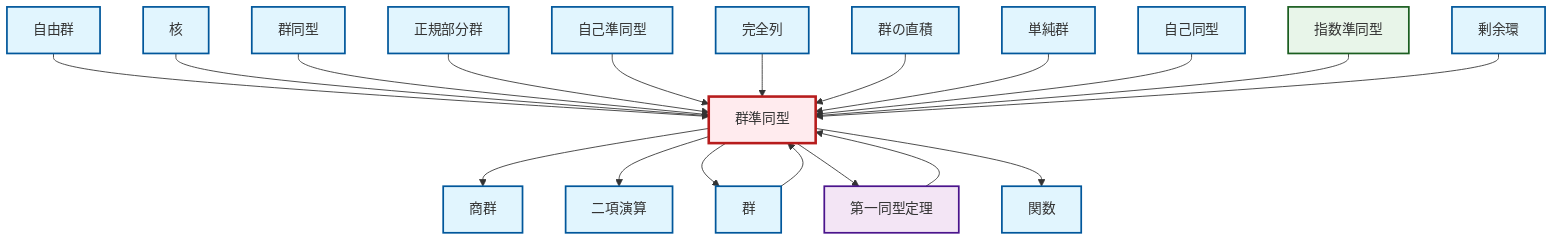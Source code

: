 graph TD
    classDef definition fill:#e1f5fe,stroke:#01579b,stroke-width:2px
    classDef theorem fill:#f3e5f5,stroke:#4a148c,stroke-width:2px
    classDef axiom fill:#fff3e0,stroke:#e65100,stroke-width:2px
    classDef example fill:#e8f5e9,stroke:#1b5e20,stroke-width:2px
    classDef current fill:#ffebee,stroke:#b71c1c,stroke-width:3px
    ex-exponential-homomorphism["指数準同型"]:::example
    def-simple-group["単純群"]:::definition
    def-automorphism["自己同型"]:::definition
    def-function["関数"]:::definition
    def-homomorphism["群準同型"]:::definition
    def-group["群"]:::definition
    def-kernel["核"]:::definition
    def-normal-subgroup["正規部分群"]:::definition
    def-isomorphism["群同型"]:::definition
    def-binary-operation["二項演算"]:::definition
    def-free-group["自由群"]:::definition
    def-direct-product["群の直積"]:::definition
    thm-first-isomorphism["第一同型定理"]:::theorem
    def-endomorphism["自己準同型"]:::definition
    def-exact-sequence["完全列"]:::definition
    def-quotient-ring["剰余環"]:::definition
    def-quotient-group["商群"]:::definition
    def-free-group --> def-homomorphism
    def-homomorphism --> def-quotient-group
    def-kernel --> def-homomorphism
    def-isomorphism --> def-homomorphism
    def-normal-subgroup --> def-homomorphism
    def-endomorphism --> def-homomorphism
    def-homomorphism --> def-binary-operation
    def-exact-sequence --> def-homomorphism
    def-direct-product --> def-homomorphism
    thm-first-isomorphism --> def-homomorphism
    def-simple-group --> def-homomorphism
    def-homomorphism --> def-group
    def-automorphism --> def-homomorphism
    def-homomorphism --> thm-first-isomorphism
    def-group --> def-homomorphism
    ex-exponential-homomorphism --> def-homomorphism
    def-homomorphism --> def-function
    def-quotient-ring --> def-homomorphism
    class def-homomorphism current
